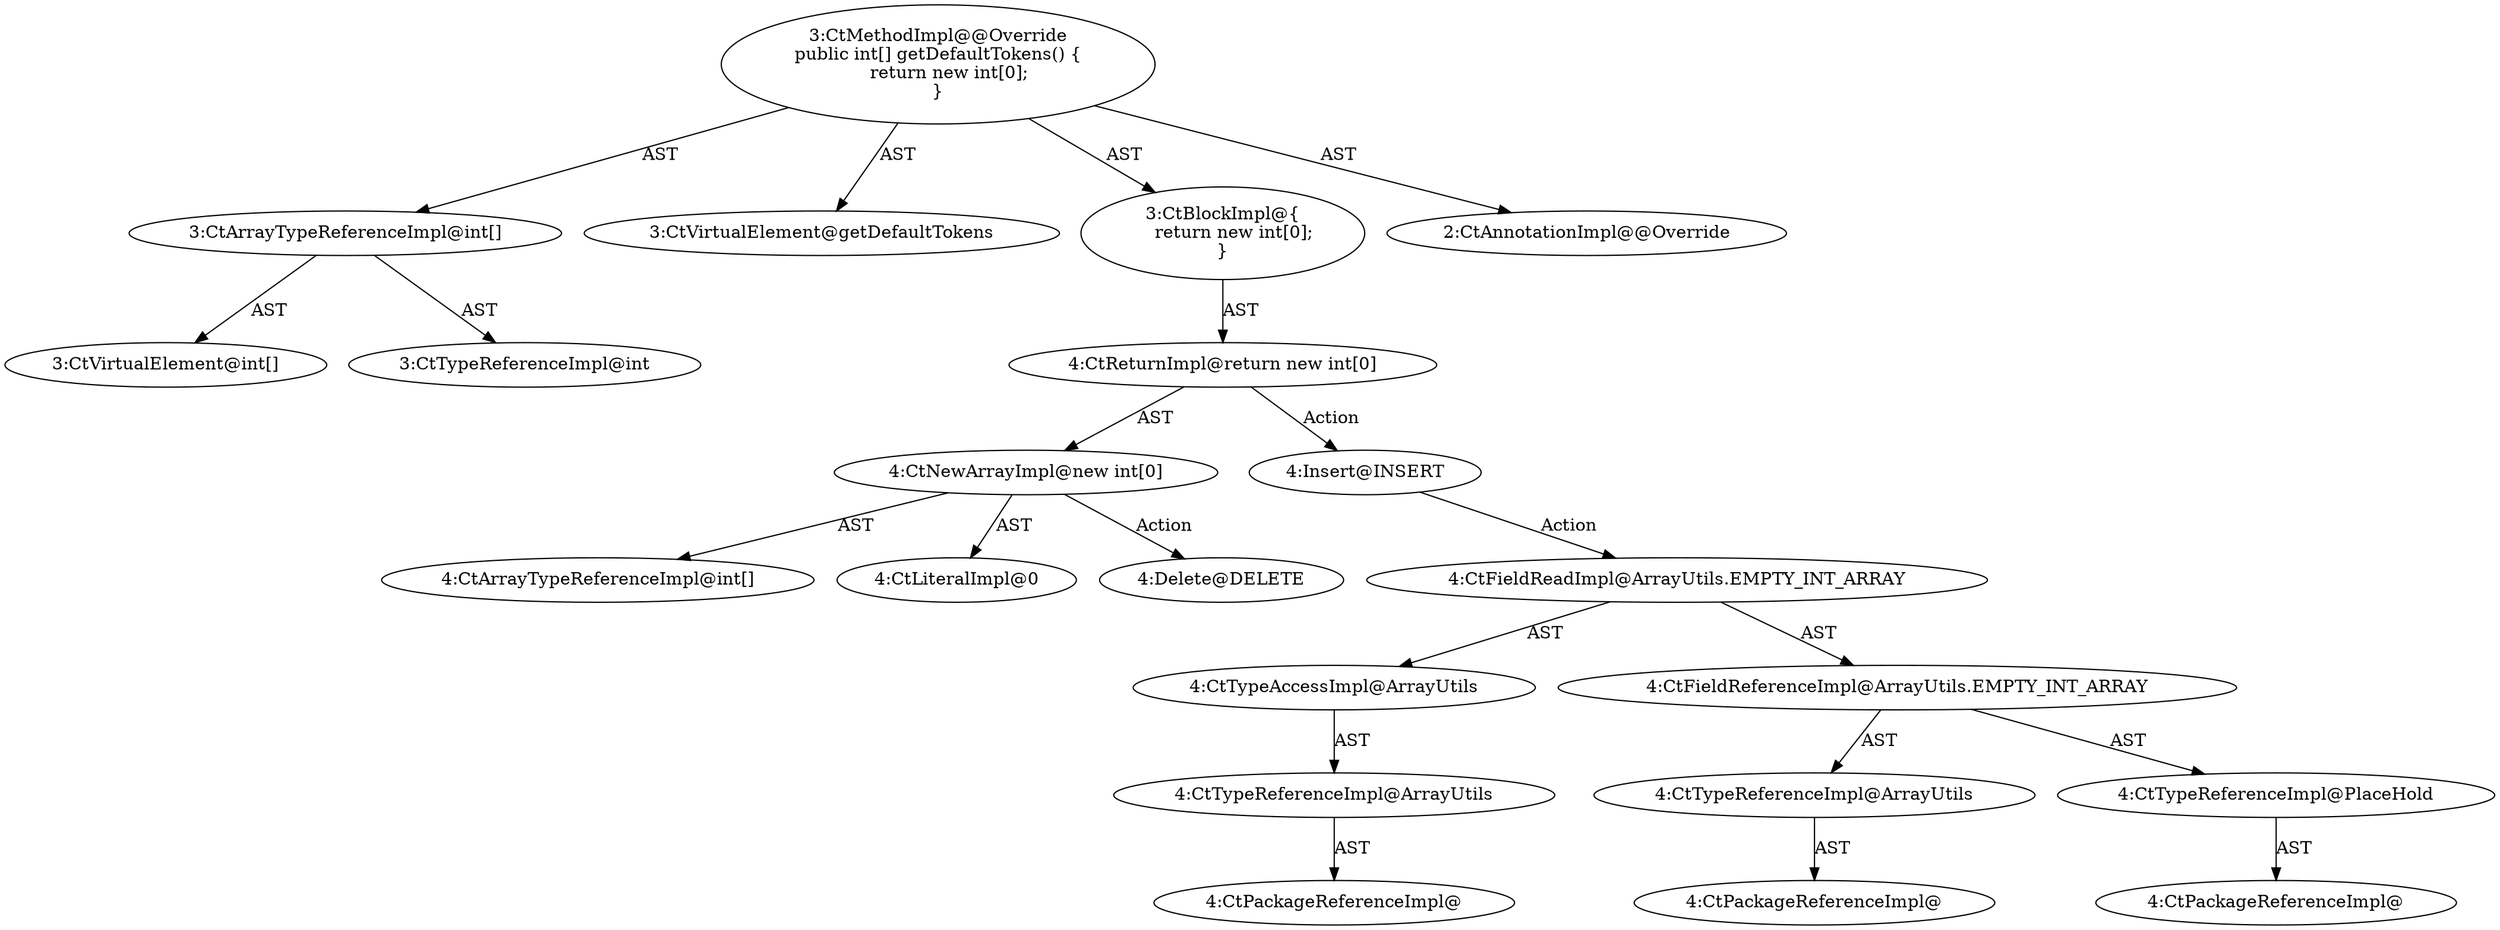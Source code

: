 digraph "getDefaultTokens#?" {
0 [label="3:CtVirtualElement@int[]" shape=ellipse]
1 [label="3:CtArrayTypeReferenceImpl@int[]" shape=ellipse]
2 [label="3:CtTypeReferenceImpl@int" shape=ellipse]
3 [label="3:CtVirtualElement@getDefaultTokens" shape=ellipse]
4 [label="4:CtNewArrayImpl@new int[0]" shape=ellipse]
5 [label="4:CtArrayTypeReferenceImpl@int[]" shape=ellipse]
6 [label="4:CtLiteralImpl@0" shape=ellipse]
7 [label="4:CtReturnImpl@return new int[0]" shape=ellipse]
8 [label="3:CtBlockImpl@\{
    return new int[0];
\}" shape=ellipse]
9 [label="3:CtMethodImpl@@Override
public int[] getDefaultTokens() \{
    return new int[0];
\}" shape=ellipse]
10 [label="2:CtAnnotationImpl@@Override" shape=ellipse]
11 [label="4:Delete@DELETE" shape=ellipse]
12 [label="4:Insert@INSERT" shape=ellipse]
13 [label="4:CtPackageReferenceImpl@" shape=ellipse]
14 [label="4:CtTypeReferenceImpl@ArrayUtils" shape=ellipse]
15 [label="4:CtTypeAccessImpl@ArrayUtils" shape=ellipse]
16 [label="4:CtPackageReferenceImpl@" shape=ellipse]
17 [label="4:CtTypeReferenceImpl@ArrayUtils" shape=ellipse]
18 [label="4:CtPackageReferenceImpl@" shape=ellipse]
19 [label="4:CtTypeReferenceImpl@PlaceHold" shape=ellipse]
20 [label="4:CtFieldReferenceImpl@ArrayUtils.EMPTY_INT_ARRAY" shape=ellipse]
21 [label="4:CtFieldReadImpl@ArrayUtils.EMPTY_INT_ARRAY" shape=ellipse]
1 -> 0 [label="AST"];
1 -> 2 [label="AST"];
4 -> 5 [label="AST"];
4 -> 6 [label="AST"];
4 -> 11 [label="Action"];
7 -> 4 [label="AST"];
7 -> 12 [label="Action"];
8 -> 7 [label="AST"];
9 -> 3 [label="AST"];
9 -> 10 [label="AST"];
9 -> 1 [label="AST"];
9 -> 8 [label="AST"];
12 -> 21 [label="Action"];
14 -> 13 [label="AST"];
15 -> 14 [label="AST"];
17 -> 16 [label="AST"];
19 -> 18 [label="AST"];
20 -> 17 [label="AST"];
20 -> 19 [label="AST"];
21 -> 15 [label="AST"];
21 -> 20 [label="AST"];
}